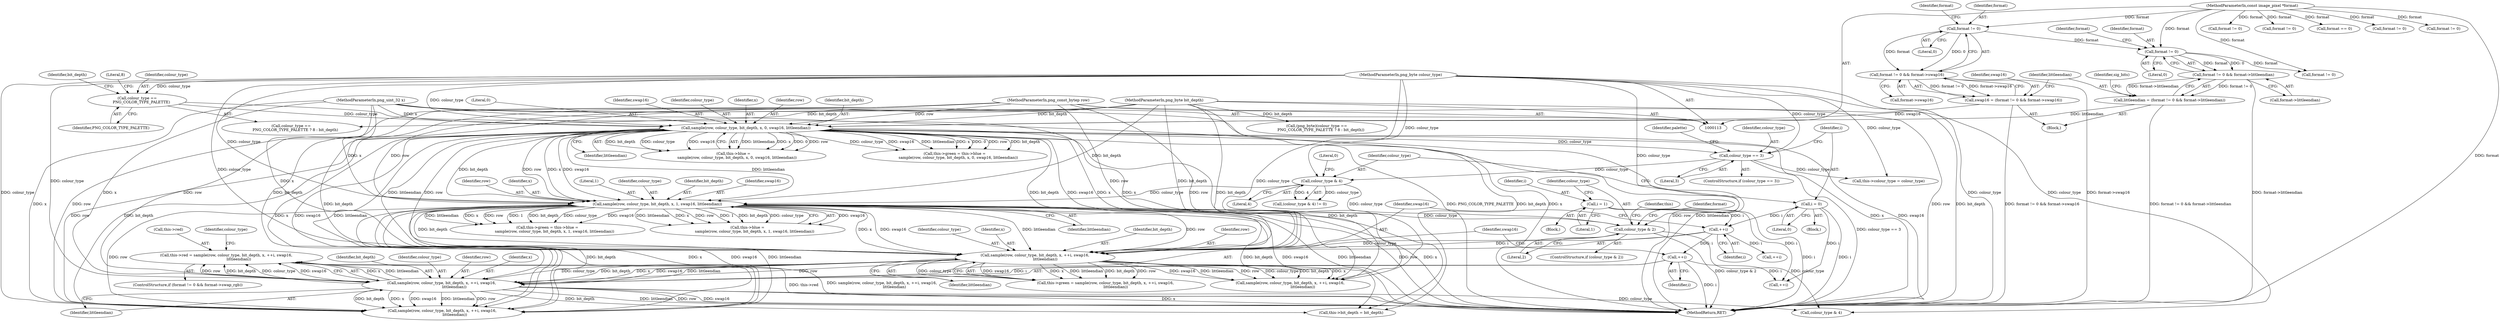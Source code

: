 digraph "0_Android_9d4853418ab2f754c2b63e091c29c5529b8b86ca_51@pointer" {
"1000350" [label="(Call,this->red = sample(row, colour_type, bit_depth, x, ++i, swap16,\n                     littleendian))"];
"1000354" [label="(Call,sample(row, colour_type, bit_depth, x, ++i, swap16,\n                     littleendian))"];
"1000333" [label="(Call,sample(row, colour_type, bit_depth, x, ++i, swap16,\n                 littleendian))"];
"1000187" [label="(Call,sample(row, colour_type, bit_depth, x, 0, swap16, littleendian))"];
"1000115" [label="(MethodParameterIn,png_const_bytep row)"];
"1000128" [label="(Call,colour_type ==\n       PNG_COLOR_TYPE_PALETTE)"];
"1000116" [label="(MethodParameterIn,png_byte colour_type)"];
"1000117" [label="(MethodParameterIn,png_byte bit_depth)"];
"1000118" [label="(MethodParameterIn,png_uint_32 x)"];
"1000142" [label="(Call,swap16 = (format != 0 && format->swap16))"];
"1000144" [label="(Call,format != 0 && format->swap16)"];
"1000145" [label="(Call,format != 0)"];
"1000120" [label="(MethodParameterIn,const image_pixel *format)"];
"1000152" [label="(Call,littleendian = (format != 0 && format->littleendian))"];
"1000154" [label="(Call,format != 0 && format->littleendian)"];
"1000155" [label="(Call,format != 0)"];
"1000313" [label="(Call,sample(row, colour_type, bit_depth, x, 1, swap16, littleendian))"];
"1000278" [label="(Call,colour_type & 4)"];
"1000218" [label="(Call,colour_type == 3)"];
"1000325" [label="(Call,colour_type & 2)"];
"1000338" [label="(Call,++i)"];
"1000272" [label="(Call,i = 0)"];
"1000321" [label="(Call,i = 1)"];
"1000359" [label="(Call,++i)"];
"1000334" [label="(Identifier,row)"];
"1000281" [label="(Literal,0)"];
"1000381" [label="(Identifier,format)"];
"1000354" [label="(Call,sample(row, colour_type, bit_depth, x, ++i, swap16,\n                     littleendian))"];
"1000272" [label="(Call,i = 0)"];
"1000142" [label="(Call,swap16 = (format != 0 && format->swap16))"];
"1000314" [label="(Identifier,row)"];
"1000153" [label="(Identifier,littleendian)"];
"1000155" [label="(Call,format != 0)"];
"1000317" [label="(Identifier,x)"];
"1000192" [label="(Literal,0)"];
"1000351" [label="(Call,this->red)"];
"1000331" [label="(Identifier,this)"];
"1000280" [label="(Literal,4)"];
"1000340" [label="(Identifier,swap16)"];
"1000145" [label="(Call,format != 0)"];
"1000342" [label="(ControlStructure,if (format != 0 && format->swap_rgb))"];
"1000193" [label="(Identifier,swap16)"];
"1000189" [label="(Identifier,colour_type)"];
"1000318" [label="(Literal,1)"];
"1000217" [label="(ControlStructure,if (colour_type == 3))"];
"1000277" [label="(Call,(colour_type & 4) != 0)"];
"1000335" [label="(Identifier,colour_type)"];
"1000121" [label="(Block,)"];
"1000194" [label="(Identifier,littleendian)"];
"1000350" [label="(Call,this->red = sample(row, colour_type, bit_depth, x, ++i, swap16,\n                     littleendian))"];
"1000320" [label="(Identifier,littleendian)"];
"1000344" [label="(Call,format != 0)"];
"1000183" [label="(Call,this->blue =\n      sample(row, colour_type, bit_depth, x, 0, swap16, littleendian))"];
"1000156" [label="(Identifier,format)"];
"1000163" [label="(Identifier,sig_bits)"];
"1000118" [label="(MethodParameterIn,png_uint_32 x)"];
"1000405" [label="(Call,colour_type & 4)"];
"1000325" [label="(Call,colour_type & 2)"];
"1000129" [label="(Identifier,colour_type)"];
"1000219" [label="(Identifier,colour_type)"];
"1000147" [label="(Literal,0)"];
"1000274" [label="(Literal,0)"];
"1000220" [label="(Literal,3)"];
"1000542" [label="(MethodReturn,RET)"];
"1000128" [label="(Call,colour_type ==\n       PNG_COLOR_TYPE_PALETTE)"];
"1000152" [label="(Call,littleendian = (format != 0 && format->littleendian))"];
"1000305" [label="(Call,this->green = this->blue =\n            sample(row, colour_type, bit_depth, x, 1, swap16, littleendian))"];
"1000324" [label="(ControlStructure,if (colour_type & 2))"];
"1000341" [label="(Identifier,littleendian)"];
"1000132" [label="(Identifier,bit_depth)"];
"1000158" [label="(Call,format->littleendian)"];
"1000116" [label="(MethodParameterIn,png_byte colour_type)"];
"1000191" [label="(Identifier,x)"];
"1000188" [label="(Identifier,row)"];
"1000279" [label="(Identifier,colour_type)"];
"1000143" [label="(Identifier,swap16)"];
"1000337" [label="(Identifier,x)"];
"1000327" [label="(Literal,2)"];
"1000336" [label="(Identifier,bit_depth)"];
"1000154" [label="(Call,format != 0 && format->littleendian)"];
"1000362" [label="(Identifier,littleendian)"];
"1000373" [label="(Call,++i)"];
"1000117" [label="(MethodParameterIn,png_byte bit_depth)"];
"1000283" [label="(Call,format != 0)"];
"1000323" [label="(Literal,1)"];
"1000315" [label="(Identifier,colour_type)"];
"1000412" [label="(Call,format == 0)"];
"1000270" [label="(Block,)"];
"1000357" [label="(Identifier,bit_depth)"];
"1000356" [label="(Identifier,colour_type)"];
"1000165" [label="(Call,format != 0)"];
"1000309" [label="(Call,this->blue =\n            sample(row, colour_type, bit_depth, x, 1, swap16, littleendian))"];
"1000149" [label="(Identifier,format)"];
"1000339" [label="(Identifier,i)"];
"1000492" [label="(Call,this->bit_depth = bit_depth)"];
"1000187" [label="(Call,sample(row, colour_type, bit_depth, x, 0, swap16, littleendian))"];
"1000326" [label="(Identifier,colour_type)"];
"1000333" [label="(Call,sample(row, colour_type, bit_depth, x, ++i, swap16,\n                 littleendian))"];
"1000329" [label="(Call,this->green = sample(row, colour_type, bit_depth, x, ++i, swap16,\n                 littleendian))"];
"1000360" [label="(Identifier,i)"];
"1000127" [label="(Call,colour_type ==\n       PNG_COLOR_TYPE_PALETTE ? 8 : bit_depth)"];
"1000148" [label="(Call,format->swap16)"];
"1000289" [label="(Block,)"];
"1000487" [label="(Call,this->colour_type = colour_type)"];
"1000146" [label="(Identifier,format)"];
"1000380" [label="(Call,format != 0)"];
"1000338" [label="(Call,++i)"];
"1000361" [label="(Identifier,swap16)"];
"1000190" [label="(Identifier,bit_depth)"];
"1000428" [label="(Call,++i)"];
"1000144" [label="(Call,format != 0 && format->swap16)"];
"1000157" [label="(Literal,0)"];
"1000321" [label="(Call,i = 1)"];
"1000316" [label="(Identifier,bit_depth)"];
"1000115" [label="(MethodParameterIn,png_const_bytep row)"];
"1000273" [label="(Identifier,i)"];
"1000319" [label="(Identifier,swap16)"];
"1000359" [label="(Call,++i)"];
"1000355" [label="(Identifier,row)"];
"1000406" [label="(Identifier,colour_type)"];
"1000131" [label="(Literal,8)"];
"1000313" [label="(Call,sample(row, colour_type, bit_depth, x, 1, swap16, littleendian))"];
"1000423" [label="(Call,sample(row, colour_type, bit_depth, x, ++i, swap16,\n                     littleendian))"];
"1000125" [label="(Call,(png_byte)(colour_type ==\n       PNG_COLOR_TYPE_PALETTE ? 8 : bit_depth))"];
"1000120" [label="(MethodParameterIn,const image_pixel *format)"];
"1000224" [label="(Identifier,palette)"];
"1000322" [label="(Identifier,i)"];
"1000278" [label="(Call,colour_type & 4)"];
"1000130" [label="(Identifier,PNG_COLOR_TYPE_PALETTE)"];
"1000159" [label="(Identifier,format)"];
"1000434" [label="(Call,format != 0)"];
"1000218" [label="(Call,colour_type == 3)"];
"1000179" [label="(Call,this->green = this->blue =\n      sample(row, colour_type, bit_depth, x, 0, swap16, littleendian))"];
"1000368" [label="(Call,sample(row, colour_type, bit_depth, x, ++i, swap16,\n                     littleendian))"];
"1000358" [label="(Identifier,x)"];
"1000350" -> "1000342"  [label="AST: "];
"1000350" -> "1000354"  [label="CFG: "];
"1000351" -> "1000350"  [label="AST: "];
"1000354" -> "1000350"  [label="AST: "];
"1000406" -> "1000350"  [label="CFG: "];
"1000350" -> "1000542"  [label="DDG: this->red"];
"1000350" -> "1000542"  [label="DDG: sample(row, colour_type, bit_depth, x, ++i, swap16,\n                     littleendian)"];
"1000354" -> "1000350"  [label="DDG: x"];
"1000354" -> "1000350"  [label="DDG: littleendian"];
"1000354" -> "1000350"  [label="DDG: row"];
"1000354" -> "1000350"  [label="DDG: bit_depth"];
"1000354" -> "1000350"  [label="DDG: colour_type"];
"1000354" -> "1000350"  [label="DDG: swap16"];
"1000354" -> "1000362"  [label="CFG: "];
"1000355" -> "1000354"  [label="AST: "];
"1000356" -> "1000354"  [label="AST: "];
"1000357" -> "1000354"  [label="AST: "];
"1000358" -> "1000354"  [label="AST: "];
"1000359" -> "1000354"  [label="AST: "];
"1000361" -> "1000354"  [label="AST: "];
"1000362" -> "1000354"  [label="AST: "];
"1000354" -> "1000542"  [label="DDG: swap16"];
"1000354" -> "1000542"  [label="DDG: x"];
"1000354" -> "1000542"  [label="DDG: littleendian"];
"1000354" -> "1000542"  [label="DDG: row"];
"1000333" -> "1000354"  [label="DDG: row"];
"1000333" -> "1000354"  [label="DDG: colour_type"];
"1000333" -> "1000354"  [label="DDG: bit_depth"];
"1000333" -> "1000354"  [label="DDG: x"];
"1000333" -> "1000354"  [label="DDG: swap16"];
"1000333" -> "1000354"  [label="DDG: littleendian"];
"1000115" -> "1000354"  [label="DDG: row"];
"1000116" -> "1000354"  [label="DDG: colour_type"];
"1000117" -> "1000354"  [label="DDG: bit_depth"];
"1000118" -> "1000354"  [label="DDG: x"];
"1000359" -> "1000354"  [label="DDG: i"];
"1000354" -> "1000405"  [label="DDG: colour_type"];
"1000354" -> "1000423"  [label="DDG: row"];
"1000354" -> "1000423"  [label="DDG: bit_depth"];
"1000354" -> "1000423"  [label="DDG: x"];
"1000354" -> "1000423"  [label="DDG: swap16"];
"1000354" -> "1000423"  [label="DDG: littleendian"];
"1000354" -> "1000492"  [label="DDG: bit_depth"];
"1000333" -> "1000329"  [label="AST: "];
"1000333" -> "1000341"  [label="CFG: "];
"1000334" -> "1000333"  [label="AST: "];
"1000335" -> "1000333"  [label="AST: "];
"1000336" -> "1000333"  [label="AST: "];
"1000337" -> "1000333"  [label="AST: "];
"1000338" -> "1000333"  [label="AST: "];
"1000340" -> "1000333"  [label="AST: "];
"1000341" -> "1000333"  [label="AST: "];
"1000329" -> "1000333"  [label="CFG: "];
"1000333" -> "1000329"  [label="DDG: swap16"];
"1000333" -> "1000329"  [label="DDG: x"];
"1000333" -> "1000329"  [label="DDG: littleendian"];
"1000333" -> "1000329"  [label="DDG: bit_depth"];
"1000333" -> "1000329"  [label="DDG: row"];
"1000333" -> "1000329"  [label="DDG: colour_type"];
"1000187" -> "1000333"  [label="DDG: row"];
"1000187" -> "1000333"  [label="DDG: bit_depth"];
"1000187" -> "1000333"  [label="DDG: x"];
"1000187" -> "1000333"  [label="DDG: swap16"];
"1000187" -> "1000333"  [label="DDG: littleendian"];
"1000313" -> "1000333"  [label="DDG: row"];
"1000313" -> "1000333"  [label="DDG: bit_depth"];
"1000313" -> "1000333"  [label="DDG: x"];
"1000313" -> "1000333"  [label="DDG: swap16"];
"1000313" -> "1000333"  [label="DDG: littleendian"];
"1000115" -> "1000333"  [label="DDG: row"];
"1000325" -> "1000333"  [label="DDG: colour_type"];
"1000116" -> "1000333"  [label="DDG: colour_type"];
"1000117" -> "1000333"  [label="DDG: bit_depth"];
"1000118" -> "1000333"  [label="DDG: x"];
"1000338" -> "1000333"  [label="DDG: i"];
"1000333" -> "1000368"  [label="DDG: row"];
"1000333" -> "1000368"  [label="DDG: colour_type"];
"1000333" -> "1000368"  [label="DDG: bit_depth"];
"1000333" -> "1000368"  [label="DDG: x"];
"1000333" -> "1000368"  [label="DDG: swap16"];
"1000333" -> "1000368"  [label="DDG: littleendian"];
"1000187" -> "1000183"  [label="AST: "];
"1000187" -> "1000194"  [label="CFG: "];
"1000188" -> "1000187"  [label="AST: "];
"1000189" -> "1000187"  [label="AST: "];
"1000190" -> "1000187"  [label="AST: "];
"1000191" -> "1000187"  [label="AST: "];
"1000192" -> "1000187"  [label="AST: "];
"1000193" -> "1000187"  [label="AST: "];
"1000194" -> "1000187"  [label="AST: "];
"1000183" -> "1000187"  [label="CFG: "];
"1000187" -> "1000542"  [label="DDG: row"];
"1000187" -> "1000542"  [label="DDG: littleendian"];
"1000187" -> "1000542"  [label="DDG: x"];
"1000187" -> "1000542"  [label="DDG: swap16"];
"1000187" -> "1000179"  [label="DDG: littleendian"];
"1000187" -> "1000179"  [label="DDG: x"];
"1000187" -> "1000179"  [label="DDG: 0"];
"1000187" -> "1000179"  [label="DDG: row"];
"1000187" -> "1000179"  [label="DDG: bit_depth"];
"1000187" -> "1000179"  [label="DDG: colour_type"];
"1000187" -> "1000179"  [label="DDG: swap16"];
"1000187" -> "1000183"  [label="DDG: littleendian"];
"1000187" -> "1000183"  [label="DDG: x"];
"1000187" -> "1000183"  [label="DDG: 0"];
"1000187" -> "1000183"  [label="DDG: row"];
"1000187" -> "1000183"  [label="DDG: bit_depth"];
"1000187" -> "1000183"  [label="DDG: colour_type"];
"1000187" -> "1000183"  [label="DDG: swap16"];
"1000115" -> "1000187"  [label="DDG: row"];
"1000128" -> "1000187"  [label="DDG: colour_type"];
"1000116" -> "1000187"  [label="DDG: colour_type"];
"1000117" -> "1000187"  [label="DDG: bit_depth"];
"1000118" -> "1000187"  [label="DDG: x"];
"1000142" -> "1000187"  [label="DDG: swap16"];
"1000152" -> "1000187"  [label="DDG: littleendian"];
"1000187" -> "1000218"  [label="DDG: colour_type"];
"1000187" -> "1000313"  [label="DDG: row"];
"1000187" -> "1000313"  [label="DDG: bit_depth"];
"1000187" -> "1000313"  [label="DDG: x"];
"1000187" -> "1000313"  [label="DDG: swap16"];
"1000187" -> "1000313"  [label="DDG: littleendian"];
"1000187" -> "1000423"  [label="DDG: row"];
"1000187" -> "1000423"  [label="DDG: bit_depth"];
"1000187" -> "1000423"  [label="DDG: x"];
"1000187" -> "1000423"  [label="DDG: swap16"];
"1000187" -> "1000423"  [label="DDG: littleendian"];
"1000187" -> "1000492"  [label="DDG: bit_depth"];
"1000115" -> "1000113"  [label="AST: "];
"1000115" -> "1000542"  [label="DDG: row"];
"1000115" -> "1000313"  [label="DDG: row"];
"1000115" -> "1000368"  [label="DDG: row"];
"1000115" -> "1000423"  [label="DDG: row"];
"1000128" -> "1000127"  [label="AST: "];
"1000128" -> "1000130"  [label="CFG: "];
"1000129" -> "1000128"  [label="AST: "];
"1000130" -> "1000128"  [label="AST: "];
"1000131" -> "1000128"  [label="CFG: "];
"1000132" -> "1000128"  [label="CFG: "];
"1000128" -> "1000542"  [label="DDG: PNG_COLOR_TYPE_PALETTE"];
"1000116" -> "1000128"  [label="DDG: colour_type"];
"1000116" -> "1000113"  [label="AST: "];
"1000116" -> "1000542"  [label="DDG: colour_type"];
"1000116" -> "1000218"  [label="DDG: colour_type"];
"1000116" -> "1000278"  [label="DDG: colour_type"];
"1000116" -> "1000313"  [label="DDG: colour_type"];
"1000116" -> "1000325"  [label="DDG: colour_type"];
"1000116" -> "1000368"  [label="DDG: colour_type"];
"1000116" -> "1000405"  [label="DDG: colour_type"];
"1000116" -> "1000423"  [label="DDG: colour_type"];
"1000116" -> "1000487"  [label="DDG: colour_type"];
"1000117" -> "1000113"  [label="AST: "];
"1000117" -> "1000542"  [label="DDG: bit_depth"];
"1000117" -> "1000125"  [label="DDG: bit_depth"];
"1000117" -> "1000127"  [label="DDG: bit_depth"];
"1000117" -> "1000313"  [label="DDG: bit_depth"];
"1000117" -> "1000368"  [label="DDG: bit_depth"];
"1000117" -> "1000423"  [label="DDG: bit_depth"];
"1000117" -> "1000492"  [label="DDG: bit_depth"];
"1000118" -> "1000113"  [label="AST: "];
"1000118" -> "1000542"  [label="DDG: x"];
"1000118" -> "1000313"  [label="DDG: x"];
"1000118" -> "1000368"  [label="DDG: x"];
"1000118" -> "1000423"  [label="DDG: x"];
"1000142" -> "1000121"  [label="AST: "];
"1000142" -> "1000144"  [label="CFG: "];
"1000143" -> "1000142"  [label="AST: "];
"1000144" -> "1000142"  [label="AST: "];
"1000153" -> "1000142"  [label="CFG: "];
"1000142" -> "1000542"  [label="DDG: format != 0 && format->swap16"];
"1000144" -> "1000142"  [label="DDG: format != 0"];
"1000144" -> "1000142"  [label="DDG: format->swap16"];
"1000144" -> "1000145"  [label="CFG: "];
"1000144" -> "1000148"  [label="CFG: "];
"1000145" -> "1000144"  [label="AST: "];
"1000148" -> "1000144"  [label="AST: "];
"1000144" -> "1000542"  [label="DDG: format->swap16"];
"1000145" -> "1000144"  [label="DDG: format"];
"1000145" -> "1000144"  [label="DDG: 0"];
"1000145" -> "1000147"  [label="CFG: "];
"1000146" -> "1000145"  [label="AST: "];
"1000147" -> "1000145"  [label="AST: "];
"1000149" -> "1000145"  [label="CFG: "];
"1000120" -> "1000145"  [label="DDG: format"];
"1000145" -> "1000155"  [label="DDG: format"];
"1000120" -> "1000113"  [label="AST: "];
"1000120" -> "1000542"  [label="DDG: format"];
"1000120" -> "1000155"  [label="DDG: format"];
"1000120" -> "1000165"  [label="DDG: format"];
"1000120" -> "1000283"  [label="DDG: format"];
"1000120" -> "1000344"  [label="DDG: format"];
"1000120" -> "1000380"  [label="DDG: format"];
"1000120" -> "1000412"  [label="DDG: format"];
"1000120" -> "1000434"  [label="DDG: format"];
"1000152" -> "1000121"  [label="AST: "];
"1000152" -> "1000154"  [label="CFG: "];
"1000153" -> "1000152"  [label="AST: "];
"1000154" -> "1000152"  [label="AST: "];
"1000163" -> "1000152"  [label="CFG: "];
"1000152" -> "1000542"  [label="DDG: format != 0 && format->littleendian"];
"1000154" -> "1000152"  [label="DDG: format != 0"];
"1000154" -> "1000152"  [label="DDG: format->littleendian"];
"1000154" -> "1000155"  [label="CFG: "];
"1000154" -> "1000158"  [label="CFG: "];
"1000155" -> "1000154"  [label="AST: "];
"1000158" -> "1000154"  [label="AST: "];
"1000154" -> "1000542"  [label="DDG: format->littleendian"];
"1000155" -> "1000154"  [label="DDG: format"];
"1000155" -> "1000154"  [label="DDG: 0"];
"1000155" -> "1000157"  [label="CFG: "];
"1000156" -> "1000155"  [label="AST: "];
"1000157" -> "1000155"  [label="AST: "];
"1000159" -> "1000155"  [label="CFG: "];
"1000155" -> "1000165"  [label="DDG: format"];
"1000313" -> "1000309"  [label="AST: "];
"1000313" -> "1000320"  [label="CFG: "];
"1000314" -> "1000313"  [label="AST: "];
"1000315" -> "1000313"  [label="AST: "];
"1000316" -> "1000313"  [label="AST: "];
"1000317" -> "1000313"  [label="AST: "];
"1000318" -> "1000313"  [label="AST: "];
"1000319" -> "1000313"  [label="AST: "];
"1000320" -> "1000313"  [label="AST: "];
"1000309" -> "1000313"  [label="CFG: "];
"1000313" -> "1000542"  [label="DDG: swap16"];
"1000313" -> "1000542"  [label="DDG: littleendian"];
"1000313" -> "1000542"  [label="DDG: row"];
"1000313" -> "1000542"  [label="DDG: x"];
"1000313" -> "1000305"  [label="DDG: swap16"];
"1000313" -> "1000305"  [label="DDG: littleendian"];
"1000313" -> "1000305"  [label="DDG: x"];
"1000313" -> "1000305"  [label="DDG: row"];
"1000313" -> "1000305"  [label="DDG: 1"];
"1000313" -> "1000305"  [label="DDG: bit_depth"];
"1000313" -> "1000305"  [label="DDG: colour_type"];
"1000313" -> "1000309"  [label="DDG: swap16"];
"1000313" -> "1000309"  [label="DDG: littleendian"];
"1000313" -> "1000309"  [label="DDG: x"];
"1000313" -> "1000309"  [label="DDG: row"];
"1000313" -> "1000309"  [label="DDG: 1"];
"1000313" -> "1000309"  [label="DDG: bit_depth"];
"1000313" -> "1000309"  [label="DDG: colour_type"];
"1000278" -> "1000313"  [label="DDG: colour_type"];
"1000313" -> "1000325"  [label="DDG: colour_type"];
"1000313" -> "1000423"  [label="DDG: row"];
"1000313" -> "1000423"  [label="DDG: bit_depth"];
"1000313" -> "1000423"  [label="DDG: x"];
"1000313" -> "1000423"  [label="DDG: swap16"];
"1000313" -> "1000423"  [label="DDG: littleendian"];
"1000313" -> "1000492"  [label="DDG: bit_depth"];
"1000278" -> "1000277"  [label="AST: "];
"1000278" -> "1000280"  [label="CFG: "];
"1000279" -> "1000278"  [label="AST: "];
"1000280" -> "1000278"  [label="AST: "];
"1000281" -> "1000278"  [label="CFG: "];
"1000278" -> "1000277"  [label="DDG: colour_type"];
"1000278" -> "1000277"  [label="DDG: 4"];
"1000218" -> "1000278"  [label="DDG: colour_type"];
"1000278" -> "1000325"  [label="DDG: colour_type"];
"1000218" -> "1000217"  [label="AST: "];
"1000218" -> "1000220"  [label="CFG: "];
"1000219" -> "1000218"  [label="AST: "];
"1000220" -> "1000218"  [label="AST: "];
"1000224" -> "1000218"  [label="CFG: "];
"1000273" -> "1000218"  [label="CFG: "];
"1000218" -> "1000542"  [label="DDG: colour_type == 3"];
"1000218" -> "1000487"  [label="DDG: colour_type"];
"1000325" -> "1000324"  [label="AST: "];
"1000325" -> "1000327"  [label="CFG: "];
"1000326" -> "1000325"  [label="AST: "];
"1000327" -> "1000325"  [label="AST: "];
"1000331" -> "1000325"  [label="CFG: "];
"1000381" -> "1000325"  [label="CFG: "];
"1000325" -> "1000542"  [label="DDG: colour_type & 2"];
"1000325" -> "1000405"  [label="DDG: colour_type"];
"1000338" -> "1000339"  [label="CFG: "];
"1000339" -> "1000338"  [label="AST: "];
"1000340" -> "1000338"  [label="CFG: "];
"1000272" -> "1000338"  [label="DDG: i"];
"1000321" -> "1000338"  [label="DDG: i"];
"1000338" -> "1000359"  [label="DDG: i"];
"1000338" -> "1000373"  [label="DDG: i"];
"1000272" -> "1000270"  [label="AST: "];
"1000272" -> "1000274"  [label="CFG: "];
"1000273" -> "1000272"  [label="AST: "];
"1000274" -> "1000272"  [label="AST: "];
"1000279" -> "1000272"  [label="CFG: "];
"1000272" -> "1000542"  [label="DDG: i"];
"1000272" -> "1000428"  [label="DDG: i"];
"1000321" -> "1000289"  [label="AST: "];
"1000321" -> "1000323"  [label="CFG: "];
"1000322" -> "1000321"  [label="AST: "];
"1000323" -> "1000321"  [label="AST: "];
"1000326" -> "1000321"  [label="CFG: "];
"1000321" -> "1000542"  [label="DDG: i"];
"1000321" -> "1000428"  [label="DDG: i"];
"1000359" -> "1000360"  [label="CFG: "];
"1000360" -> "1000359"  [label="AST: "];
"1000361" -> "1000359"  [label="CFG: "];
"1000359" -> "1000542"  [label="DDG: i"];
"1000359" -> "1000428"  [label="DDG: i"];
}
